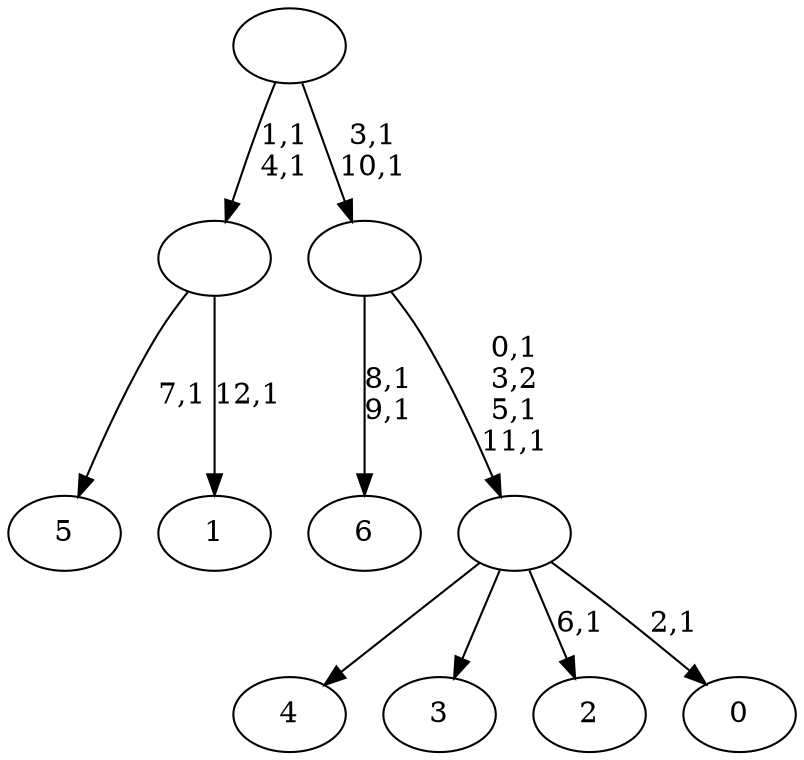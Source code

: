 digraph T {
	20 [label="6"]
	17 [label="5"]
	15 [label="4"]
	14 [label="3"]
	13 [label="2"]
	11 [label="1"]
	9 [label=""]
	7 [label="0"]
	5 [label=""]
	2 [label=""]
	0 [label=""]
	9 -> 11 [label="12,1"]
	9 -> 17 [label="7,1"]
	5 -> 7 [label="2,1"]
	5 -> 13 [label="6,1"]
	5 -> 15 [label=""]
	5 -> 14 [label=""]
	2 -> 5 [label="0,1\n3,2\n5,1\n11,1"]
	2 -> 20 [label="8,1\n9,1"]
	0 -> 2 [label="3,1\n10,1"]
	0 -> 9 [label="1,1\n4,1"]
}
